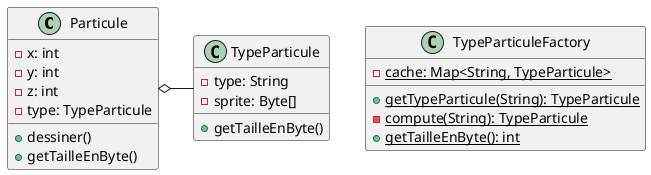 @startuml Flyweigth

class Particule {
    - x: int
    - y: int
    - z: int
    - type: TypeParticule
    + dessiner()
    + getTailleEnByte()
}

class TypeParticule {
    - type: String
    - sprite: Byte[]
    + getTailleEnByte()
}

class TypeParticuleFactory {
    {static} - cache: Map<String, TypeParticule>
    {static} + getTypeParticule(String): TypeParticule
    {static} - compute(String): TypeParticule
    {static} + getTailleEnByte(): int
}

Particule o-right- TypeParticule

@enduml